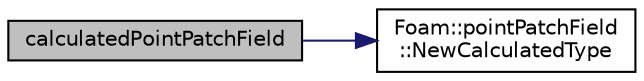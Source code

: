 digraph "calculatedPointPatchField"
{
  bgcolor="transparent";
  edge [fontname="Helvetica",fontsize="10",labelfontname="Helvetica",labelfontsize="10"];
  node [fontname="Helvetica",fontsize="10",shape=record];
  rankdir="LR";
  Node1 [label="calculatedPointPatchField",height=0.2,width=0.4,color="black", fillcolor="grey75", style="filled", fontcolor="black"];
  Node1 -> Node2 [color="midnightblue",fontsize="10",style="solid",fontname="Helvetica"];
  Node2 [label="Foam::pointPatchField\l::NewCalculatedType",height=0.2,width=0.4,color="black",URL="$a01938.html#a30951af35b6fcb7cda77cace27b30d9b",tooltip="Return a pointer to a new calculatedPointPatchField created on. "];
}
